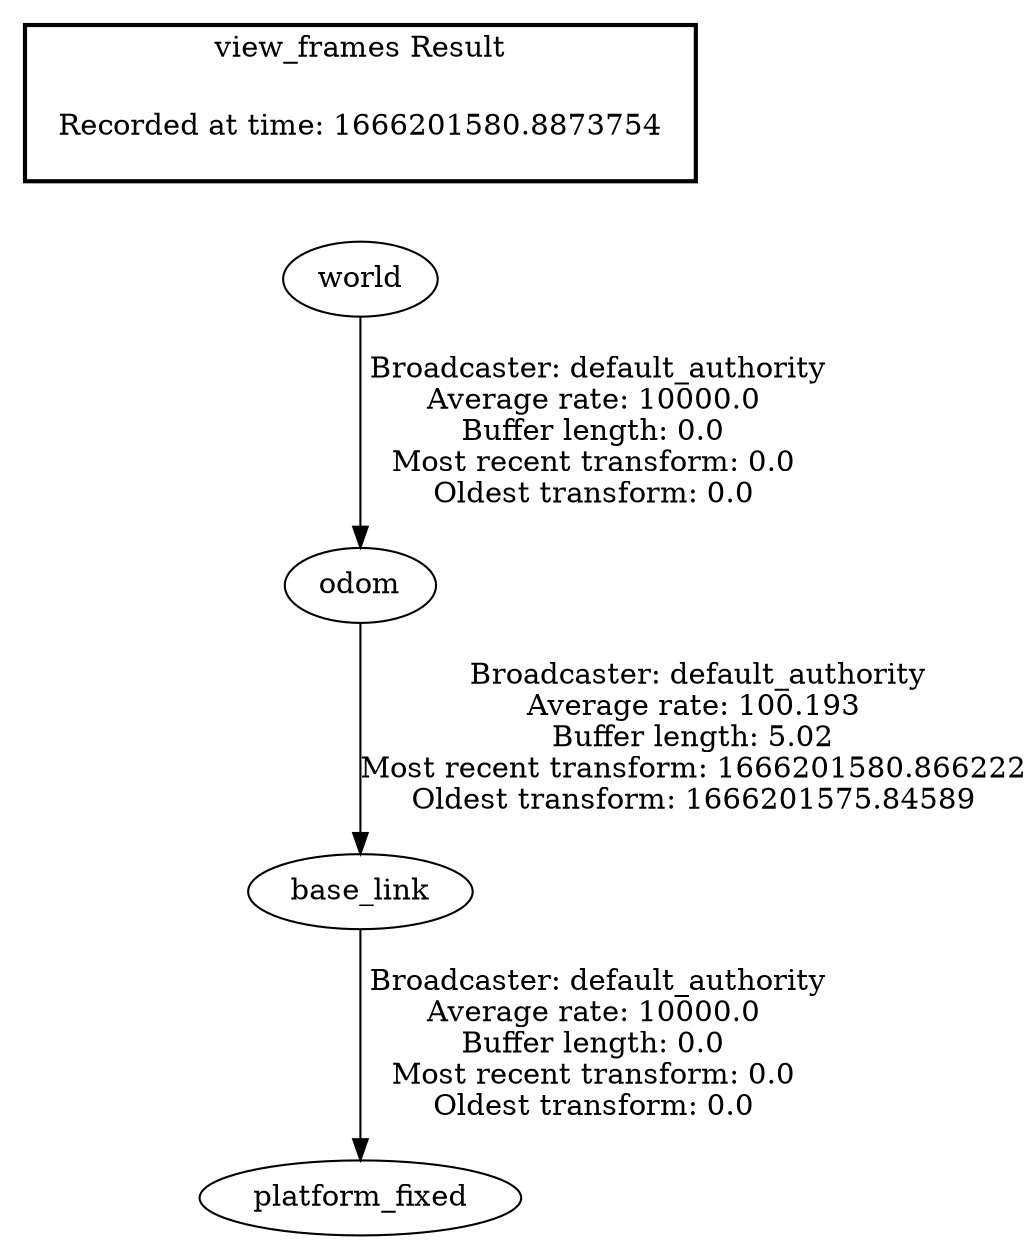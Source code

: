 digraph G {
"odom" -> "base_link"[label=" Broadcaster: default_authority\nAverage rate: 100.193\nBuffer length: 5.02\nMost recent transform: 1666201580.866222\nOldest transform: 1666201575.84589\n"];
"world" -> "odom"[label=" Broadcaster: default_authority\nAverage rate: 10000.0\nBuffer length: 0.0\nMost recent transform: 0.0\nOldest transform: 0.0\n"];
"base_link" -> "platform_fixed"[label=" Broadcaster: default_authority\nAverage rate: 10000.0\nBuffer length: 0.0\nMost recent transform: 0.0\nOldest transform: 0.0\n"];
edge [style=invis];
 subgraph cluster_legend { style=bold; color=black; label ="view_frames Result";
"Recorded at time: 1666201580.8873754"[ shape=plaintext ] ;
}->"world";
}